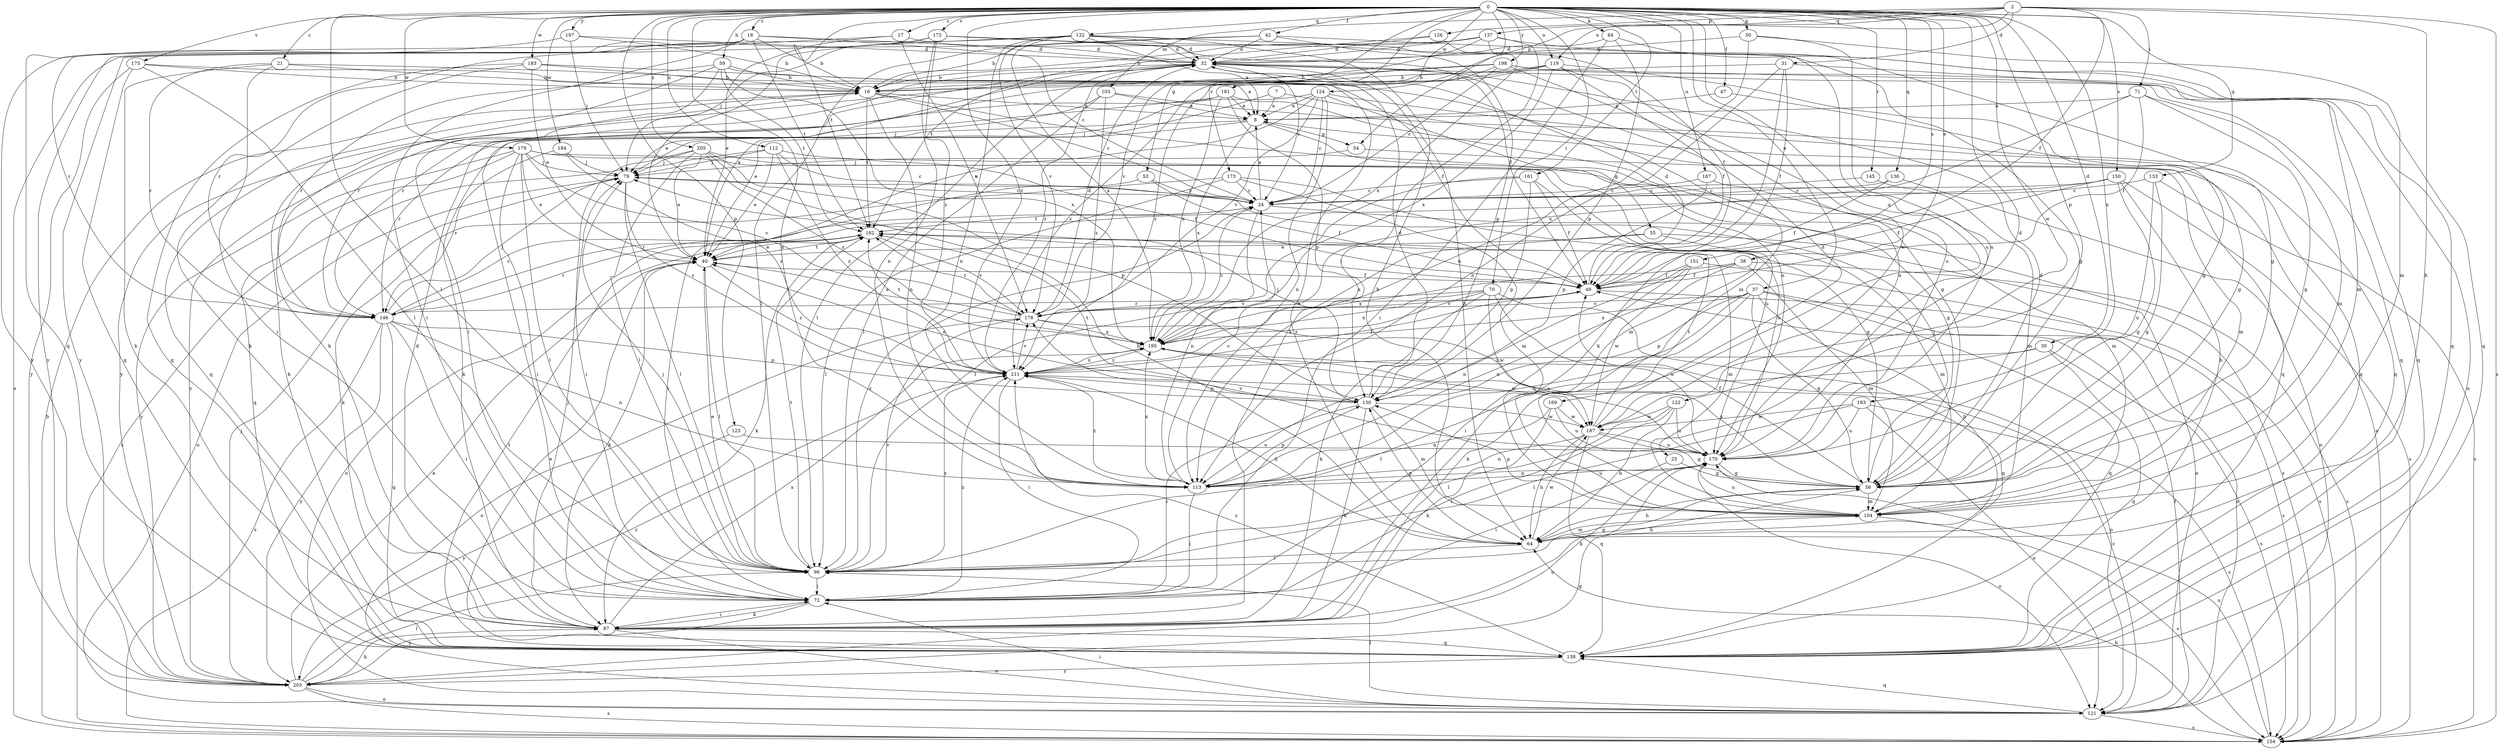 strict digraph  {
0;
2;
7;
8;
16;
17;
18;
21;
24;
25;
30;
31;
32;
37;
38;
40;
42;
47;
49;
50;
53;
54;
55;
56;
59;
64;
70;
71;
72;
79;
84;
87;
96;
103;
104;
112;
113;
119;
121;
122;
123;
124;
126;
130;
132;
133;
136;
137;
138;
145;
146;
150;
151;
154;
161;
162;
167;
169;
170;
172;
173;
175;
178;
179;
181;
183;
184;
187;
193;
195;
197;
198;
203;
205;
211;
0 -> 17  [label=c];
0 -> 18  [label=c];
0 -> 21  [label=c];
0 -> 25  [label=d];
0 -> 30  [label=d];
0 -> 37  [label=e];
0 -> 38  [label=e];
0 -> 42  [label=f];
0 -> 47  [label=f];
0 -> 50  [label=g];
0 -> 53  [label=g];
0 -> 54  [label=g];
0 -> 59  [label=h];
0 -> 70  [label=i];
0 -> 84  [label=k];
0 -> 96  [label=l];
0 -> 112  [label=n];
0 -> 113  [label=n];
0 -> 119  [label=o];
0 -> 122  [label=p];
0 -> 123  [label=p];
0 -> 132  [label=q];
0 -> 133  [label=q];
0 -> 136  [label=q];
0 -> 145  [label=r];
0 -> 150  [label=s];
0 -> 151  [label=s];
0 -> 161  [label=t];
0 -> 162  [label=t];
0 -> 167  [label=u];
0 -> 169  [label=u];
0 -> 172  [label=v];
0 -> 173  [label=v];
0 -> 175  [label=v];
0 -> 179  [label=w];
0 -> 181  [label=w];
0 -> 183  [label=w];
0 -> 184  [label=w];
0 -> 187  [label=w];
0 -> 193  [label=x];
0 -> 197  [label=y];
0 -> 198  [label=y];
0 -> 205  [label=z];
0 -> 211  [label=z];
2 -> 31  [label=d];
2 -> 49  [label=f];
2 -> 64  [label=h];
2 -> 71  [label=i];
2 -> 103  [label=m];
2 -> 119  [label=o];
2 -> 124  [label=p];
2 -> 126  [label=p];
2 -> 137  [label=q];
2 -> 154  [label=s];
7 -> 8  [label=a];
7 -> 40  [label=e];
7 -> 138  [label=q];
8 -> 54  [label=g];
8 -> 55  [label=g];
8 -> 87  [label=k];
8 -> 146  [label=r];
8 -> 195  [label=x];
16 -> 8  [label=a];
16 -> 24  [label=c];
16 -> 113  [label=n];
16 -> 138  [label=q];
16 -> 162  [label=t];
16 -> 170  [label=u];
17 -> 32  [label=d];
17 -> 40  [label=e];
17 -> 146  [label=r];
17 -> 178  [label=v];
18 -> 16  [label=b];
18 -> 24  [label=c];
18 -> 32  [label=d];
18 -> 72  [label=i];
18 -> 146  [label=r];
18 -> 162  [label=t];
18 -> 203  [label=y];
21 -> 16  [label=b];
21 -> 72  [label=i];
21 -> 87  [label=k];
21 -> 104  [label=m];
21 -> 146  [label=r];
24 -> 8  [label=a];
24 -> 113  [label=n];
24 -> 154  [label=s];
24 -> 162  [label=t];
25 -> 56  [label=g];
25 -> 72  [label=i];
30 -> 96  [label=l];
30 -> 138  [label=q];
30 -> 154  [label=s];
30 -> 211  [label=z];
31 -> 16  [label=b];
31 -> 49  [label=f];
31 -> 87  [label=k];
31 -> 104  [label=m];
31 -> 113  [label=n];
32 -> 16  [label=b];
32 -> 24  [label=c];
32 -> 40  [label=e];
32 -> 64  [label=h];
32 -> 96  [label=l];
32 -> 138  [label=q];
32 -> 146  [label=r];
32 -> 211  [label=z];
37 -> 56  [label=g];
37 -> 64  [label=h];
37 -> 87  [label=k];
37 -> 113  [label=n];
37 -> 121  [label=o];
37 -> 130  [label=p];
37 -> 138  [label=q];
37 -> 178  [label=v];
37 -> 195  [label=x];
38 -> 49  [label=f];
38 -> 104  [label=m];
38 -> 113  [label=n];
38 -> 154  [label=s];
38 -> 195  [label=x];
40 -> 49  [label=f];
40 -> 87  [label=k];
40 -> 96  [label=l];
40 -> 162  [label=t];
40 -> 211  [label=z];
42 -> 16  [label=b];
42 -> 32  [label=d];
42 -> 56  [label=g];
42 -> 96  [label=l];
42 -> 130  [label=p];
47 -> 8  [label=a];
47 -> 56  [label=g];
49 -> 32  [label=d];
49 -> 146  [label=r];
49 -> 154  [label=s];
49 -> 162  [label=t];
49 -> 178  [label=v];
50 -> 32  [label=d];
50 -> 104  [label=m];
50 -> 113  [label=n];
50 -> 170  [label=u];
53 -> 24  [label=c];
53 -> 49  [label=f];
53 -> 72  [label=i];
54 -> 79  [label=j];
54 -> 104  [label=m];
55 -> 40  [label=e];
55 -> 104  [label=m];
55 -> 121  [label=o];
55 -> 195  [label=x];
56 -> 32  [label=d];
56 -> 49  [label=f];
56 -> 64  [label=h];
56 -> 79  [label=j];
56 -> 104  [label=m];
56 -> 195  [label=x];
59 -> 8  [label=a];
59 -> 16  [label=b];
59 -> 72  [label=i];
59 -> 87  [label=k];
59 -> 146  [label=r];
59 -> 162  [label=t];
59 -> 195  [label=x];
64 -> 96  [label=l];
64 -> 104  [label=m];
64 -> 130  [label=p];
64 -> 187  [label=w];
70 -> 87  [label=k];
70 -> 138  [label=q];
70 -> 170  [label=u];
70 -> 178  [label=v];
70 -> 187  [label=w];
70 -> 195  [label=x];
70 -> 211  [label=z];
71 -> 8  [label=a];
71 -> 49  [label=f];
71 -> 56  [label=g];
71 -> 104  [label=m];
71 -> 195  [label=x];
72 -> 87  [label=k];
72 -> 203  [label=y];
72 -> 211  [label=z];
79 -> 24  [label=c];
79 -> 96  [label=l];
79 -> 121  [label=o];
79 -> 211  [label=z];
84 -> 32  [label=d];
84 -> 72  [label=i];
84 -> 130  [label=p];
84 -> 138  [label=q];
87 -> 32  [label=d];
87 -> 72  [label=i];
87 -> 79  [label=j];
87 -> 121  [label=o];
87 -> 138  [label=q];
87 -> 195  [label=x];
96 -> 24  [label=c];
96 -> 40  [label=e];
96 -> 56  [label=g];
96 -> 72  [label=i];
96 -> 79  [label=j];
96 -> 162  [label=t];
96 -> 178  [label=v];
96 -> 211  [label=z];
103 -> 8  [label=a];
103 -> 79  [label=j];
103 -> 96  [label=l];
103 -> 138  [label=q];
103 -> 211  [label=z];
104 -> 64  [label=h];
104 -> 130  [label=p];
104 -> 154  [label=s];
104 -> 170  [label=u];
112 -> 24  [label=c];
112 -> 40  [label=e];
112 -> 49  [label=f];
112 -> 79  [label=j];
112 -> 154  [label=s];
112 -> 211  [label=z];
113 -> 24  [label=c];
113 -> 72  [label=i];
113 -> 130  [label=p];
113 -> 170  [label=u];
113 -> 195  [label=x];
113 -> 211  [label=z];
119 -> 16  [label=b];
119 -> 49  [label=f];
119 -> 56  [label=g];
119 -> 146  [label=r];
119 -> 170  [label=u];
119 -> 195  [label=x];
119 -> 211  [label=z];
121 -> 49  [label=f];
121 -> 72  [label=i];
121 -> 96  [label=l];
121 -> 138  [label=q];
121 -> 154  [label=s];
121 -> 211  [label=z];
122 -> 64  [label=h];
122 -> 72  [label=i];
122 -> 96  [label=l];
122 -> 170  [label=u];
122 -> 187  [label=w];
123 -> 170  [label=u];
123 -> 203  [label=y];
124 -> 8  [label=a];
124 -> 24  [label=c];
124 -> 40  [label=e];
124 -> 79  [label=j];
124 -> 113  [label=n];
124 -> 138  [label=q];
124 -> 170  [label=u];
124 -> 178  [label=v];
126 -> 32  [label=d];
126 -> 162  [label=t];
126 -> 170  [label=u];
130 -> 32  [label=d];
130 -> 40  [label=e];
130 -> 72  [label=i];
130 -> 79  [label=j];
130 -> 87  [label=k];
130 -> 104  [label=m];
130 -> 162  [label=t];
130 -> 187  [label=w];
132 -> 8  [label=a];
132 -> 32  [label=d];
132 -> 49  [label=f];
132 -> 64  [label=h];
132 -> 79  [label=j];
132 -> 113  [label=n];
132 -> 154  [label=s];
132 -> 178  [label=v];
132 -> 195  [label=x];
133 -> 24  [label=c];
133 -> 56  [label=g];
133 -> 154  [label=s];
133 -> 170  [label=u];
136 -> 24  [label=c];
136 -> 49  [label=f];
136 -> 121  [label=o];
137 -> 16  [label=b];
137 -> 32  [label=d];
137 -> 87  [label=k];
137 -> 138  [label=q];
137 -> 178  [label=v];
137 -> 195  [label=x];
137 -> 203  [label=y];
138 -> 16  [label=b];
138 -> 40  [label=e];
138 -> 162  [label=t];
138 -> 203  [label=y];
138 -> 211  [label=z];
145 -> 24  [label=c];
145 -> 104  [label=m];
146 -> 24  [label=c];
146 -> 72  [label=i];
146 -> 79  [label=j];
146 -> 113  [label=n];
146 -> 130  [label=p];
146 -> 138  [label=q];
146 -> 154  [label=s];
146 -> 203  [label=y];
150 -> 24  [label=c];
150 -> 49  [label=f];
150 -> 56  [label=g];
150 -> 64  [label=h];
150 -> 146  [label=r];
150 -> 154  [label=s];
151 -> 49  [label=f];
151 -> 72  [label=i];
151 -> 113  [label=n];
151 -> 154  [label=s];
151 -> 187  [label=w];
154 -> 8  [label=a];
154 -> 16  [label=b];
154 -> 64  [label=h];
154 -> 170  [label=u];
161 -> 24  [label=c];
161 -> 49  [label=f];
161 -> 96  [label=l];
161 -> 130  [label=p];
161 -> 170  [label=u];
162 -> 40  [label=e];
162 -> 87  [label=k];
162 -> 104  [label=m];
162 -> 121  [label=o];
162 -> 146  [label=r];
162 -> 178  [label=v];
167 -> 24  [label=c];
167 -> 104  [label=m];
167 -> 130  [label=p];
169 -> 87  [label=k];
169 -> 113  [label=n];
169 -> 170  [label=u];
169 -> 187  [label=w];
170 -> 56  [label=g];
170 -> 87  [label=k];
170 -> 113  [label=n];
170 -> 121  [label=o];
170 -> 178  [label=v];
172 -> 32  [label=d];
172 -> 40  [label=e];
172 -> 49  [label=f];
172 -> 56  [label=g];
172 -> 113  [label=n];
172 -> 203  [label=y];
172 -> 211  [label=z];
173 -> 24  [label=c];
173 -> 56  [label=g];
173 -> 87  [label=k];
173 -> 96  [label=l];
173 -> 104  [label=m];
175 -> 16  [label=b];
175 -> 49  [label=f];
175 -> 96  [label=l];
175 -> 138  [label=q];
175 -> 203  [label=y];
178 -> 32  [label=d];
178 -> 40  [label=e];
178 -> 121  [label=o];
178 -> 162  [label=t];
178 -> 170  [label=u];
178 -> 195  [label=x];
179 -> 40  [label=e];
179 -> 56  [label=g];
179 -> 72  [label=i];
179 -> 79  [label=j];
179 -> 96  [label=l];
179 -> 104  [label=m];
179 -> 138  [label=q];
179 -> 178  [label=v];
179 -> 203  [label=y];
181 -> 8  [label=a];
181 -> 56  [label=g];
181 -> 72  [label=i];
181 -> 130  [label=p];
181 -> 195  [label=x];
181 -> 203  [label=y];
183 -> 16  [label=b];
183 -> 40  [label=e];
183 -> 64  [label=h];
183 -> 87  [label=k];
183 -> 138  [label=q];
184 -> 79  [label=j];
184 -> 146  [label=r];
184 -> 211  [label=z];
187 -> 32  [label=d];
187 -> 56  [label=g];
187 -> 64  [label=h];
187 -> 113  [label=n];
187 -> 138  [label=q];
187 -> 162  [label=t];
187 -> 170  [label=u];
193 -> 96  [label=l];
193 -> 121  [label=o];
193 -> 154  [label=s];
193 -> 170  [label=u];
193 -> 187  [label=w];
195 -> 24  [label=c];
195 -> 121  [label=o];
195 -> 162  [label=t];
195 -> 187  [label=w];
195 -> 211  [label=z];
197 -> 16  [label=b];
197 -> 32  [label=d];
197 -> 79  [label=j];
197 -> 138  [label=q];
198 -> 16  [label=b];
198 -> 24  [label=c];
198 -> 121  [label=o];
198 -> 138  [label=q];
198 -> 187  [label=w];
198 -> 203  [label=y];
198 -> 211  [label=z];
203 -> 40  [label=e];
203 -> 56  [label=g];
203 -> 79  [label=j];
203 -> 87  [label=k];
203 -> 96  [label=l];
203 -> 121  [label=o];
203 -> 154  [label=s];
203 -> 170  [label=u];
203 -> 211  [label=z];
205 -> 40  [label=e];
205 -> 64  [label=h];
205 -> 72  [label=i];
205 -> 79  [label=j];
205 -> 96  [label=l];
205 -> 130  [label=p];
205 -> 170  [label=u];
205 -> 195  [label=x];
211 -> 49  [label=f];
211 -> 64  [label=h];
211 -> 72  [label=i];
211 -> 130  [label=p];
211 -> 178  [label=v];
211 -> 195  [label=x];
}
